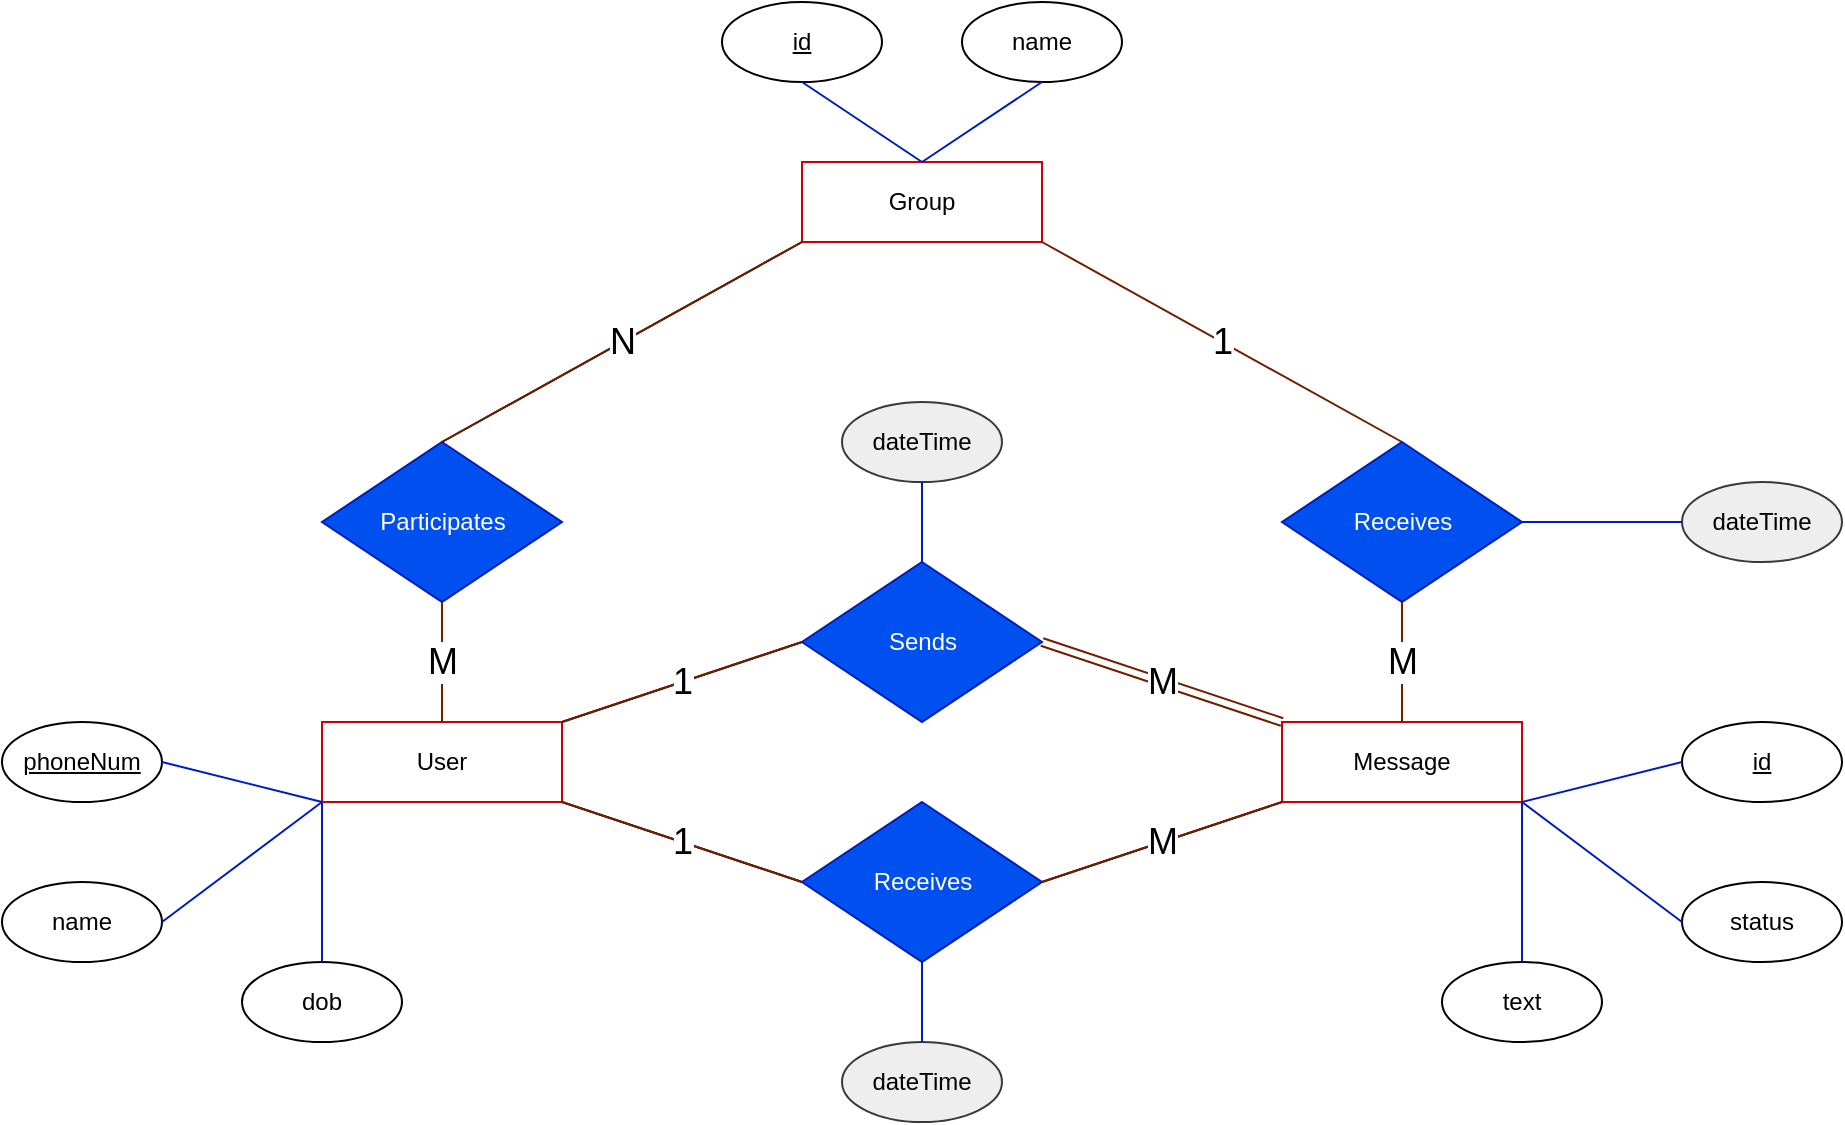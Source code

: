 <mxfile version="14.2.7" type="device"><diagram id="Ahv2p-Hq24ezvUIs221_" name="Page-1"><mxGraphModel dx="1848" dy="1698" grid="1" gridSize="10" guides="1" tooltips="1" connect="1" arrows="1" fold="1" page="1" pageScale="1" pageWidth="827" pageHeight="1169" math="0" shadow="0"><root><mxCell id="0"/><mxCell id="1" parent="0"/><mxCell id="EyFuY3IS_k3kxfmJicwh-1" value="User" style="whiteSpace=wrap;html=1;align=center;strokeColor=#CC0000;" vertex="1" parent="1"><mxGeometry x="120" y="320" width="120" height="40" as="geometry"/></mxCell><mxCell id="EyFuY3IS_k3kxfmJicwh-2" value="Group" style="whiteSpace=wrap;html=1;align=center;strokeColor=#CC0000;" vertex="1" parent="1"><mxGeometry x="360" y="40" width="120" height="40" as="geometry"/></mxCell><mxCell id="EyFuY3IS_k3kxfmJicwh-3" value="Message" style="whiteSpace=wrap;html=1;align=center;strokeColor=#CC0000;" vertex="1" parent="1"><mxGeometry x="600" y="320" width="120" height="40" as="geometry"/></mxCell><mxCell id="EyFuY3IS_k3kxfmJicwh-5" value="Receives" style="shape=rhombus;html=1;dashed=0;whitespace=wrap;perimeter=rhombusPerimeter;fillColor=#0050ef;strokeColor=#001DBC;fontColor=#ffffff;" vertex="1" parent="1"><mxGeometry x="360" y="360" width="120" height="80" as="geometry"/></mxCell><mxCell id="EyFuY3IS_k3kxfmJicwh-6" value="Sends" style="shape=rhombus;html=1;dashed=0;whitespace=wrap;perimeter=rhombusPerimeter;fillColor=#0050ef;strokeColor=#001DBC;fontColor=#ffffff;" vertex="1" parent="1"><mxGeometry x="360" y="240" width="120" height="80" as="geometry"/></mxCell><mxCell id="EyFuY3IS_k3kxfmJicwh-7" value="Participates" style="shape=rhombus;html=1;dashed=0;whitespace=wrap;perimeter=rhombusPerimeter;fillColor=#0050ef;strokeColor=#001DBC;fontColor=#ffffff;" vertex="1" parent="1"><mxGeometry x="120" y="180" width="120" height="80" as="geometry"/></mxCell><mxCell id="EyFuY3IS_k3kxfmJicwh-9" value="Receives" style="shape=rhombus;html=1;dashed=0;whitespace=wrap;perimeter=rhombusPerimeter;fillColor=#0050ef;strokeColor=#001DBC;fontColor=#ffffff;" vertex="1" parent="1"><mxGeometry x="600" y="180" width="120" height="80" as="geometry"/></mxCell><mxCell id="EyFuY3IS_k3kxfmJicwh-12" value="" style="endArrow=none;html=1;exitX=1;exitY=0;exitDx=0;exitDy=0;entryX=0;entryY=0.5;entryDx=0;entryDy=0;" edge="1" parent="1" source="EyFuY3IS_k3kxfmJicwh-1" target="EyFuY3IS_k3kxfmJicwh-6"><mxGeometry width="50" height="50" relative="1" as="geometry"><mxPoint x="370" y="280" as="sourcePoint"/><mxPoint x="360" y="190" as="targetPoint"/></mxGeometry></mxCell><mxCell id="EyFuY3IS_k3kxfmJicwh-14" value="" style="endArrow=none;html=1;exitX=1;exitY=1;exitDx=0;exitDy=0;entryX=0;entryY=0.5;entryDx=0;entryDy=0;" edge="1" parent="1" source="EyFuY3IS_k3kxfmJicwh-1" target="EyFuY3IS_k3kxfmJicwh-5"><mxGeometry width="50" height="50" relative="1" as="geometry"><mxPoint x="260" y="360" as="sourcePoint"/><mxPoint x="380" y="300" as="targetPoint"/></mxGeometry></mxCell><mxCell id="EyFuY3IS_k3kxfmJicwh-15" value="" style="endArrow=none;html=1;exitX=1;exitY=0.5;exitDx=0;exitDy=0;entryX=0;entryY=1;entryDx=0;entryDy=0;" edge="1" parent="1" source="EyFuY3IS_k3kxfmJicwh-5" target="EyFuY3IS_k3kxfmJicwh-3"><mxGeometry width="50" height="50" relative="1" as="geometry"><mxPoint x="270" y="370" as="sourcePoint"/><mxPoint x="390" y="310" as="targetPoint"/></mxGeometry></mxCell><mxCell id="EyFuY3IS_k3kxfmJicwh-16" value="M" style="endArrow=none;html=1;exitX=0.5;exitY=1;exitDx=0;exitDy=0;entryX=0.5;entryY=0;entryDx=0;entryDy=0;fillColor=#a0522d;strokeColor=#6D1F00;fontSize=18;" edge="1" parent="1" source="EyFuY3IS_k3kxfmJicwh-9" target="EyFuY3IS_k3kxfmJicwh-3"><mxGeometry width="50" height="50" relative="1" as="geometry"><mxPoint x="280" y="380" as="sourcePoint"/><mxPoint x="400" y="320" as="targetPoint"/></mxGeometry></mxCell><mxCell id="EyFuY3IS_k3kxfmJicwh-17" value="1" style="endArrow=none;html=1;exitX=1;exitY=1;exitDx=0;exitDy=0;entryX=0.5;entryY=0;entryDx=0;entryDy=0;fillColor=#a0522d;strokeColor=#6D1F00;fontSize=18;" edge="1" parent="1" source="EyFuY3IS_k3kxfmJicwh-2" target="EyFuY3IS_k3kxfmJicwh-9"><mxGeometry width="50" height="50" relative="1" as="geometry"><mxPoint x="290" y="390" as="sourcePoint"/><mxPoint x="410" y="330" as="targetPoint"/></mxGeometry></mxCell><mxCell id="EyFuY3IS_k3kxfmJicwh-18" value="" style="endArrow=none;html=1;exitX=0.5;exitY=0;exitDx=0;exitDy=0;entryX=0;entryY=1;entryDx=0;entryDy=0;" edge="1" parent="1" source="EyFuY3IS_k3kxfmJicwh-7" target="EyFuY3IS_k3kxfmJicwh-2"><mxGeometry width="50" height="50" relative="1" as="geometry"><mxPoint x="300" y="400" as="sourcePoint"/><mxPoint x="420" y="340" as="targetPoint"/></mxGeometry></mxCell><mxCell id="EyFuY3IS_k3kxfmJicwh-20" value="" style="endArrow=none;html=1;exitX=0.5;exitY=1;exitDx=0;exitDy=0;entryX=0.5;entryY=0;entryDx=0;entryDy=0;" edge="1" parent="1" source="EyFuY3IS_k3kxfmJicwh-7" target="EyFuY3IS_k3kxfmJicwh-1"><mxGeometry width="50" height="50" relative="1" as="geometry"><mxPoint x="310" y="410" as="sourcePoint"/><mxPoint x="430" y="350" as="targetPoint"/></mxGeometry></mxCell><mxCell id="EyFuY3IS_k3kxfmJicwh-21" value="phoneNum" style="ellipse;whiteSpace=wrap;html=1;align=center;fontStyle=4;" vertex="1" parent="1"><mxGeometry x="-40" y="320" width="80" height="40" as="geometry"/></mxCell><mxCell id="EyFuY3IS_k3kxfmJicwh-22" value="name" style="ellipse;whiteSpace=wrap;html=1;align=center;" vertex="1" parent="1"><mxGeometry x="-40" y="400" width="80" height="40" as="geometry"/></mxCell><mxCell id="EyFuY3IS_k3kxfmJicwh-23" value="dob" style="ellipse;whiteSpace=wrap;html=1;align=center;" vertex="1" parent="1"><mxGeometry x="80" y="440" width="80" height="40" as="geometry"/></mxCell><mxCell id="EyFuY3IS_k3kxfmJicwh-24" value="" style="endArrow=none;html=1;exitX=0;exitY=1;exitDx=0;exitDy=0;entryX=0.5;entryY=0;entryDx=0;entryDy=0;fillColor=#0050ef;strokeColor=#001DBC;" edge="1" parent="1" source="EyFuY3IS_k3kxfmJicwh-1" target="EyFuY3IS_k3kxfmJicwh-23"><mxGeometry width="50" height="50" relative="1" as="geometry"><mxPoint x="220" y="430" as="sourcePoint"/><mxPoint x="340" y="470" as="targetPoint"/></mxGeometry></mxCell><mxCell id="EyFuY3IS_k3kxfmJicwh-25" value="" style="endArrow=none;html=1;exitX=0;exitY=1;exitDx=0;exitDy=0;entryX=1;entryY=0.5;entryDx=0;entryDy=0;fillColor=#0050ef;strokeColor=#001DBC;" edge="1" parent="1" source="EyFuY3IS_k3kxfmJicwh-1" target="EyFuY3IS_k3kxfmJicwh-22"><mxGeometry width="50" height="50" relative="1" as="geometry"><mxPoint x="130" y="370" as="sourcePoint"/><mxPoint x="130" y="450" as="targetPoint"/></mxGeometry></mxCell><mxCell id="EyFuY3IS_k3kxfmJicwh-26" value="" style="endArrow=none;html=1;exitX=0;exitY=1;exitDx=0;exitDy=0;entryX=1;entryY=0.5;entryDx=0;entryDy=0;fillColor=#0050ef;strokeColor=#001DBC;" edge="1" parent="1" source="EyFuY3IS_k3kxfmJicwh-1" target="EyFuY3IS_k3kxfmJicwh-21"><mxGeometry width="50" height="50" relative="1" as="geometry"><mxPoint x="140" y="380" as="sourcePoint"/><mxPoint x="140" y="460" as="targetPoint"/></mxGeometry></mxCell><mxCell id="EyFuY3IS_k3kxfmJicwh-27" value="text" style="ellipse;whiteSpace=wrap;html=1;align=center;" vertex="1" parent="1"><mxGeometry x="680" y="440" width="80" height="40" as="geometry"/></mxCell><mxCell id="EyFuY3IS_k3kxfmJicwh-28" value="status" style="ellipse;whiteSpace=wrap;html=1;align=center;" vertex="1" parent="1"><mxGeometry x="800" y="400" width="80" height="40" as="geometry"/></mxCell><mxCell id="EyFuY3IS_k3kxfmJicwh-30" value="id" style="ellipse;whiteSpace=wrap;html=1;align=center;fontStyle=4;" vertex="1" parent="1"><mxGeometry x="800" y="320" width="80" height="40" as="geometry"/></mxCell><mxCell id="EyFuY3IS_k3kxfmJicwh-31" value="" style="endArrow=none;html=1;exitX=0;exitY=0.5;exitDx=0;exitDy=0;entryX=1;entryY=1;entryDx=0;entryDy=0;fillColor=#0050ef;strokeColor=#001DBC;" edge="1" parent="1" source="EyFuY3IS_k3kxfmJicwh-30" target="EyFuY3IS_k3kxfmJicwh-3"><mxGeometry width="50" height="50" relative="1" as="geometry"><mxPoint x="810" y="400" as="sourcePoint"/><mxPoint x="730" y="380" as="targetPoint"/></mxGeometry></mxCell><mxCell id="EyFuY3IS_k3kxfmJicwh-32" value="" style="endArrow=none;html=1;exitX=1;exitY=1;exitDx=0;exitDy=0;entryX=0;entryY=0.5;entryDx=0;entryDy=0;fillColor=#0050ef;strokeColor=#001DBC;" edge="1" parent="1" source="EyFuY3IS_k3kxfmJicwh-3" target="EyFuY3IS_k3kxfmJicwh-28"><mxGeometry width="50" height="50" relative="1" as="geometry"><mxPoint x="810.0" y="350" as="sourcePoint"/><mxPoint x="730.0" y="370" as="targetPoint"/></mxGeometry></mxCell><mxCell id="EyFuY3IS_k3kxfmJicwh-33" value="" style="endArrow=none;html=1;exitX=0.5;exitY=0;exitDx=0;exitDy=0;entryX=1;entryY=1;entryDx=0;entryDy=0;fillColor=#0050ef;strokeColor=#001DBC;" edge="1" parent="1" source="EyFuY3IS_k3kxfmJicwh-27" target="EyFuY3IS_k3kxfmJicwh-3"><mxGeometry width="50" height="50" relative="1" as="geometry"><mxPoint x="820.0" y="360" as="sourcePoint"/><mxPoint x="740.0" y="380" as="targetPoint"/></mxGeometry></mxCell><mxCell id="EyFuY3IS_k3kxfmJicwh-34" value="dateTime" style="ellipse;whiteSpace=wrap;html=1;align=center;fillColor=#eeeeee;strokeColor=#36393d;" vertex="1" parent="1"><mxGeometry x="380" y="480" width="80" height="40" as="geometry"/></mxCell><mxCell id="EyFuY3IS_k3kxfmJicwh-35" value="dateTime" style="ellipse;whiteSpace=wrap;html=1;align=center;fillColor=#eeeeee;strokeColor=#36393d;" vertex="1" parent="1"><mxGeometry x="380" y="160" width="80" height="40" as="geometry"/></mxCell><mxCell id="EyFuY3IS_k3kxfmJicwh-36" value="" style="endArrow=none;html=1;exitX=0.5;exitY=0;exitDx=0;exitDy=0;entryX=0.5;entryY=1;entryDx=0;entryDy=0;fillColor=#0050ef;strokeColor=#001DBC;" edge="1" parent="1" source="EyFuY3IS_k3kxfmJicwh-34" target="EyFuY3IS_k3kxfmJicwh-5"><mxGeometry width="50" height="50" relative="1" as="geometry"><mxPoint x="510.0" y="540" as="sourcePoint"/><mxPoint x="510.0" y="460" as="targetPoint"/></mxGeometry></mxCell><mxCell id="EyFuY3IS_k3kxfmJicwh-37" value="" style="endArrow=none;html=1;exitX=0.5;exitY=1;exitDx=0;exitDy=0;entryX=0.5;entryY=0;entryDx=0;entryDy=0;fillColor=#0050ef;strokeColor=#001DBC;" edge="1" parent="1" source="EyFuY3IS_k3kxfmJicwh-35" target="EyFuY3IS_k3kxfmJicwh-6"><mxGeometry width="50" height="50" relative="1" as="geometry"><mxPoint x="430" y="490" as="sourcePoint"/><mxPoint x="430" y="450" as="targetPoint"/></mxGeometry></mxCell><mxCell id="EyFuY3IS_k3kxfmJicwh-38" value="name" style="ellipse;whiteSpace=wrap;html=1;align=center;" vertex="1" parent="1"><mxGeometry x="440" y="-40" width="80" height="40" as="geometry"/></mxCell><mxCell id="EyFuY3IS_k3kxfmJicwh-39" value="" style="endArrow=none;html=1;exitX=0.5;exitY=1;exitDx=0;exitDy=0;entryX=0.5;entryY=0;entryDx=0;entryDy=0;fillColor=#0050ef;strokeColor=#001DBC;" edge="1" parent="1" source="EyFuY3IS_k3kxfmJicwh-38" target="EyFuY3IS_k3kxfmJicwh-2"><mxGeometry width="50" height="50" relative="1" as="geometry"><mxPoint x="430" y="210" as="sourcePoint"/><mxPoint x="430" y="250" as="targetPoint"/></mxGeometry></mxCell><mxCell id="EyFuY3IS_k3kxfmJicwh-41" value="id" style="ellipse;whiteSpace=wrap;html=1;align=center;fontStyle=4;" vertex="1" parent="1"><mxGeometry x="320" y="-40" width="80" height="40" as="geometry"/></mxCell><mxCell id="EyFuY3IS_k3kxfmJicwh-43" value="" style="endArrow=none;html=1;exitX=0.5;exitY=1;exitDx=0;exitDy=0;fillColor=#0050ef;strokeColor=#001DBC;entryX=0.5;entryY=0;entryDx=0;entryDy=0;" edge="1" parent="1" source="EyFuY3IS_k3kxfmJicwh-41" target="EyFuY3IS_k3kxfmJicwh-2"><mxGeometry width="50" height="50" relative="1" as="geometry"><mxPoint x="490" y="10" as="sourcePoint"/><mxPoint x="420" y="10" as="targetPoint"/></mxGeometry></mxCell><mxCell id="EyFuY3IS_k3kxfmJicwh-44" value="dateTime" style="ellipse;whiteSpace=wrap;html=1;align=center;fillColor=#eeeeee;strokeColor=#36393d;" vertex="1" parent="1"><mxGeometry x="800" y="200" width="80" height="40" as="geometry"/></mxCell><mxCell id="EyFuY3IS_k3kxfmJicwh-45" value="" style="endArrow=none;html=1;exitX=0;exitY=0.5;exitDx=0;exitDy=0;entryX=1;entryY=0.5;entryDx=0;entryDy=0;fillColor=#0050ef;strokeColor=#001DBC;" edge="1" parent="1" source="EyFuY3IS_k3kxfmJicwh-44" target="EyFuY3IS_k3kxfmJicwh-9"><mxGeometry width="50" height="50" relative="1" as="geometry"><mxPoint x="430" y="490" as="sourcePoint"/><mxPoint x="430" y="450" as="targetPoint"/></mxGeometry></mxCell><mxCell id="EyFuY3IS_k3kxfmJicwh-46" value="M" style="endArrow=none;html=1;exitX=0.5;exitY=1;exitDx=0;exitDy=0;entryX=0.5;entryY=0;entryDx=0;entryDy=0;fillColor=#a0522d;strokeColor=#6D1F00;fontSize=18;" edge="1" parent="1"><mxGeometry width="50" height="50" relative="1" as="geometry"><mxPoint x="180" y="260" as="sourcePoint"/><mxPoint x="180" y="320" as="targetPoint"/></mxGeometry></mxCell><mxCell id="EyFuY3IS_k3kxfmJicwh-47" value="N" style="endArrow=none;html=1;exitX=0.5;exitY=0;exitDx=0;exitDy=0;entryX=0;entryY=1;entryDx=0;entryDy=0;fillColor=#a0522d;strokeColor=#6D1F00;fontSize=18;" edge="1" parent="1"><mxGeometry width="50" height="50" relative="1" as="geometry"><mxPoint x="180" y="180" as="sourcePoint"/><mxPoint x="360" y="80" as="targetPoint"/></mxGeometry></mxCell><mxCell id="EyFuY3IS_k3kxfmJicwh-48" value="1" style="endArrow=none;html=1;exitX=1;exitY=0;exitDx=0;exitDy=0;entryX=0;entryY=0.5;entryDx=0;entryDy=0;fillColor=#a0522d;strokeColor=#6D1F00;fontSize=18;" edge="1" parent="1"><mxGeometry width="50" height="50" relative="1" as="geometry"><mxPoint x="240" y="320" as="sourcePoint"/><mxPoint x="360" y="280" as="targetPoint"/></mxGeometry></mxCell><mxCell id="EyFuY3IS_k3kxfmJicwh-49" value="1" style="endArrow=none;html=1;exitX=1;exitY=1;exitDx=0;exitDy=0;entryX=0;entryY=0.5;entryDx=0;entryDy=0;fillColor=#a0522d;strokeColor=#6D1F00;fontSize=18;" edge="1" parent="1"><mxGeometry width="50" height="50" relative="1" as="geometry"><mxPoint x="240" y="360" as="sourcePoint"/><mxPoint x="360" y="400" as="targetPoint"/></mxGeometry></mxCell><mxCell id="EyFuY3IS_k3kxfmJicwh-50" value="M" style="endArrow=none;html=1;exitX=1;exitY=0.5;exitDx=0;exitDy=0;entryX=0;entryY=1;entryDx=0;entryDy=0;fillColor=#a0522d;strokeColor=#6D1F00;fontSize=18;" edge="1" parent="1"><mxGeometry width="50" height="50" relative="1" as="geometry"><mxPoint x="480" y="400" as="sourcePoint"/><mxPoint x="600.0" y="360" as="targetPoint"/></mxGeometry></mxCell><mxCell id="EyFuY3IS_k3kxfmJicwh-55" value="M" style="shape=link;html=1;rounded=0;fontSize=18;entryX=0;entryY=0;entryDx=0;entryDy=0;exitX=1;exitY=0.5;exitDx=0;exitDy=0;strokeColor=#6D1F00;" edge="1" parent="1" source="EyFuY3IS_k3kxfmJicwh-6" target="EyFuY3IS_k3kxfmJicwh-3"><mxGeometry relative="1" as="geometry"><mxPoint x="400" y="220" as="sourcePoint"/><mxPoint x="560" y="220" as="targetPoint"/></mxGeometry></mxCell></root></mxGraphModel></diagram></mxfile>